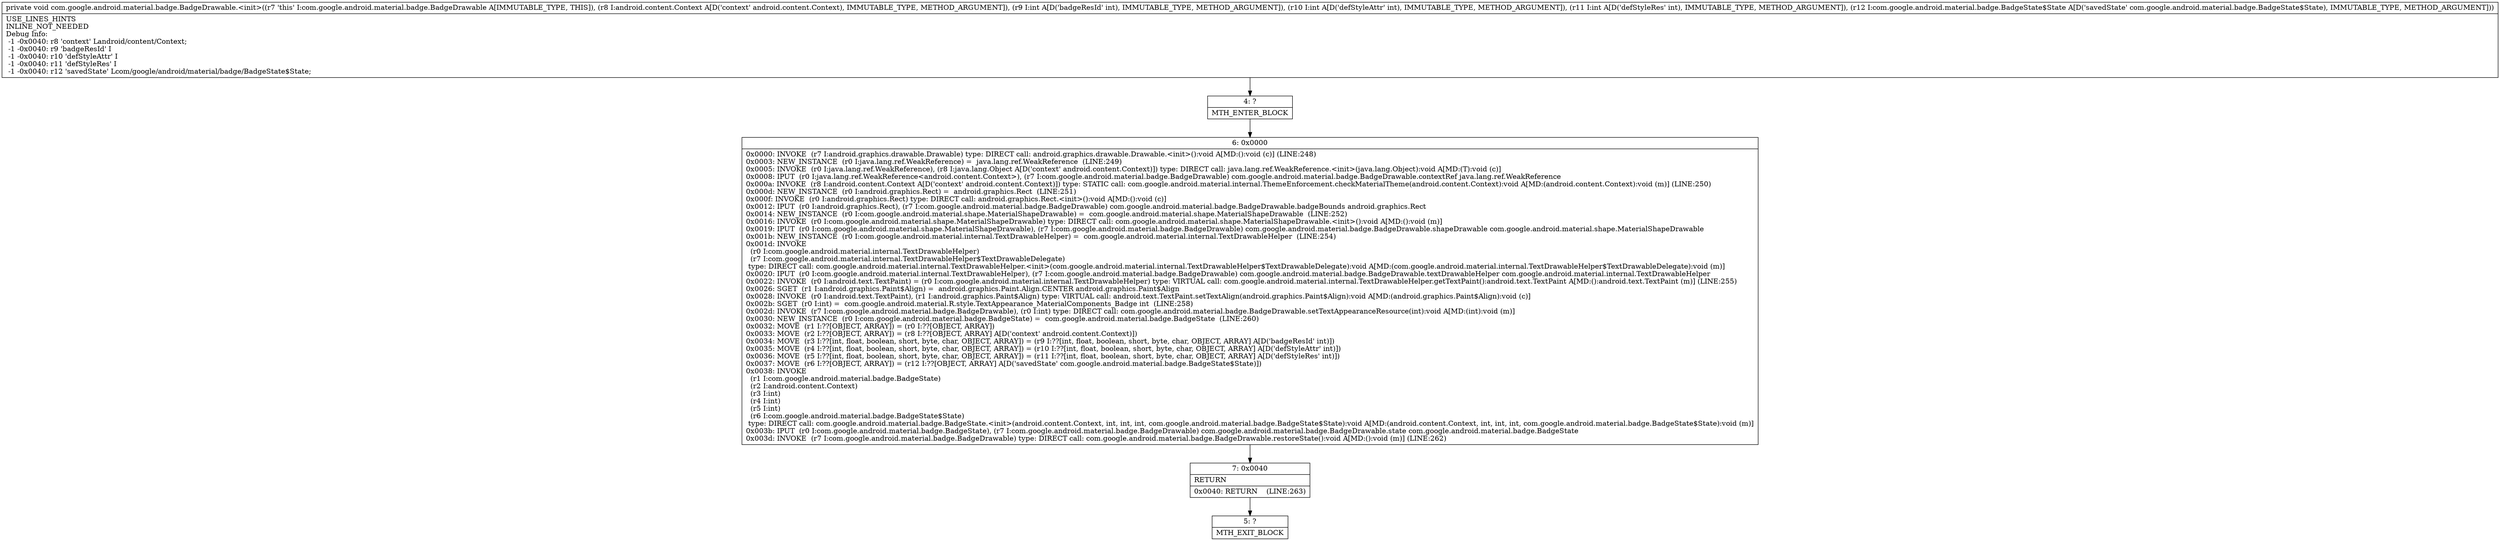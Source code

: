 digraph "CFG forcom.google.android.material.badge.BadgeDrawable.\<init\>(Landroid\/content\/Context;IIILcom\/google\/android\/material\/badge\/BadgeState$State;)V" {
Node_4 [shape=record,label="{4\:\ ?|MTH_ENTER_BLOCK\l}"];
Node_6 [shape=record,label="{6\:\ 0x0000|0x0000: INVOKE  (r7 I:android.graphics.drawable.Drawable) type: DIRECT call: android.graphics.drawable.Drawable.\<init\>():void A[MD:():void (c)] (LINE:248)\l0x0003: NEW_INSTANCE  (r0 I:java.lang.ref.WeakReference) =  java.lang.ref.WeakReference  (LINE:249)\l0x0005: INVOKE  (r0 I:java.lang.ref.WeakReference), (r8 I:java.lang.Object A[D('context' android.content.Context)]) type: DIRECT call: java.lang.ref.WeakReference.\<init\>(java.lang.Object):void A[MD:(T):void (c)]\l0x0008: IPUT  (r0 I:java.lang.ref.WeakReference\<android.content.Context\>), (r7 I:com.google.android.material.badge.BadgeDrawable) com.google.android.material.badge.BadgeDrawable.contextRef java.lang.ref.WeakReference \l0x000a: INVOKE  (r8 I:android.content.Context A[D('context' android.content.Context)]) type: STATIC call: com.google.android.material.internal.ThemeEnforcement.checkMaterialTheme(android.content.Context):void A[MD:(android.content.Context):void (m)] (LINE:250)\l0x000d: NEW_INSTANCE  (r0 I:android.graphics.Rect) =  android.graphics.Rect  (LINE:251)\l0x000f: INVOKE  (r0 I:android.graphics.Rect) type: DIRECT call: android.graphics.Rect.\<init\>():void A[MD:():void (c)]\l0x0012: IPUT  (r0 I:android.graphics.Rect), (r7 I:com.google.android.material.badge.BadgeDrawable) com.google.android.material.badge.BadgeDrawable.badgeBounds android.graphics.Rect \l0x0014: NEW_INSTANCE  (r0 I:com.google.android.material.shape.MaterialShapeDrawable) =  com.google.android.material.shape.MaterialShapeDrawable  (LINE:252)\l0x0016: INVOKE  (r0 I:com.google.android.material.shape.MaterialShapeDrawable) type: DIRECT call: com.google.android.material.shape.MaterialShapeDrawable.\<init\>():void A[MD:():void (m)]\l0x0019: IPUT  (r0 I:com.google.android.material.shape.MaterialShapeDrawable), (r7 I:com.google.android.material.badge.BadgeDrawable) com.google.android.material.badge.BadgeDrawable.shapeDrawable com.google.android.material.shape.MaterialShapeDrawable \l0x001b: NEW_INSTANCE  (r0 I:com.google.android.material.internal.TextDrawableHelper) =  com.google.android.material.internal.TextDrawableHelper  (LINE:254)\l0x001d: INVOKE  \l  (r0 I:com.google.android.material.internal.TextDrawableHelper)\l  (r7 I:com.google.android.material.internal.TextDrawableHelper$TextDrawableDelegate)\l type: DIRECT call: com.google.android.material.internal.TextDrawableHelper.\<init\>(com.google.android.material.internal.TextDrawableHelper$TextDrawableDelegate):void A[MD:(com.google.android.material.internal.TextDrawableHelper$TextDrawableDelegate):void (m)]\l0x0020: IPUT  (r0 I:com.google.android.material.internal.TextDrawableHelper), (r7 I:com.google.android.material.badge.BadgeDrawable) com.google.android.material.badge.BadgeDrawable.textDrawableHelper com.google.android.material.internal.TextDrawableHelper \l0x0022: INVOKE  (r0 I:android.text.TextPaint) = (r0 I:com.google.android.material.internal.TextDrawableHelper) type: VIRTUAL call: com.google.android.material.internal.TextDrawableHelper.getTextPaint():android.text.TextPaint A[MD:():android.text.TextPaint (m)] (LINE:255)\l0x0026: SGET  (r1 I:android.graphics.Paint$Align) =  android.graphics.Paint.Align.CENTER android.graphics.Paint$Align \l0x0028: INVOKE  (r0 I:android.text.TextPaint), (r1 I:android.graphics.Paint$Align) type: VIRTUAL call: android.text.TextPaint.setTextAlign(android.graphics.Paint$Align):void A[MD:(android.graphics.Paint$Align):void (c)]\l0x002b: SGET  (r0 I:int) =  com.google.android.material.R.style.TextAppearance_MaterialComponents_Badge int  (LINE:258)\l0x002d: INVOKE  (r7 I:com.google.android.material.badge.BadgeDrawable), (r0 I:int) type: DIRECT call: com.google.android.material.badge.BadgeDrawable.setTextAppearanceResource(int):void A[MD:(int):void (m)]\l0x0030: NEW_INSTANCE  (r0 I:com.google.android.material.badge.BadgeState) =  com.google.android.material.badge.BadgeState  (LINE:260)\l0x0032: MOVE  (r1 I:??[OBJECT, ARRAY]) = (r0 I:??[OBJECT, ARRAY]) \l0x0033: MOVE  (r2 I:??[OBJECT, ARRAY]) = (r8 I:??[OBJECT, ARRAY] A[D('context' android.content.Context)]) \l0x0034: MOVE  (r3 I:??[int, float, boolean, short, byte, char, OBJECT, ARRAY]) = (r9 I:??[int, float, boolean, short, byte, char, OBJECT, ARRAY] A[D('badgeResId' int)]) \l0x0035: MOVE  (r4 I:??[int, float, boolean, short, byte, char, OBJECT, ARRAY]) = (r10 I:??[int, float, boolean, short, byte, char, OBJECT, ARRAY] A[D('defStyleAttr' int)]) \l0x0036: MOVE  (r5 I:??[int, float, boolean, short, byte, char, OBJECT, ARRAY]) = (r11 I:??[int, float, boolean, short, byte, char, OBJECT, ARRAY] A[D('defStyleRes' int)]) \l0x0037: MOVE  (r6 I:??[OBJECT, ARRAY]) = (r12 I:??[OBJECT, ARRAY] A[D('savedState' com.google.android.material.badge.BadgeState$State)]) \l0x0038: INVOKE  \l  (r1 I:com.google.android.material.badge.BadgeState)\l  (r2 I:android.content.Context)\l  (r3 I:int)\l  (r4 I:int)\l  (r5 I:int)\l  (r6 I:com.google.android.material.badge.BadgeState$State)\l type: DIRECT call: com.google.android.material.badge.BadgeState.\<init\>(android.content.Context, int, int, int, com.google.android.material.badge.BadgeState$State):void A[MD:(android.content.Context, int, int, int, com.google.android.material.badge.BadgeState$State):void (m)]\l0x003b: IPUT  (r0 I:com.google.android.material.badge.BadgeState), (r7 I:com.google.android.material.badge.BadgeDrawable) com.google.android.material.badge.BadgeDrawable.state com.google.android.material.badge.BadgeState \l0x003d: INVOKE  (r7 I:com.google.android.material.badge.BadgeDrawable) type: DIRECT call: com.google.android.material.badge.BadgeDrawable.restoreState():void A[MD:():void (m)] (LINE:262)\l}"];
Node_7 [shape=record,label="{7\:\ 0x0040|RETURN\l|0x0040: RETURN    (LINE:263)\l}"];
Node_5 [shape=record,label="{5\:\ ?|MTH_EXIT_BLOCK\l}"];
MethodNode[shape=record,label="{private void com.google.android.material.badge.BadgeDrawable.\<init\>((r7 'this' I:com.google.android.material.badge.BadgeDrawable A[IMMUTABLE_TYPE, THIS]), (r8 I:android.content.Context A[D('context' android.content.Context), IMMUTABLE_TYPE, METHOD_ARGUMENT]), (r9 I:int A[D('badgeResId' int), IMMUTABLE_TYPE, METHOD_ARGUMENT]), (r10 I:int A[D('defStyleAttr' int), IMMUTABLE_TYPE, METHOD_ARGUMENT]), (r11 I:int A[D('defStyleRes' int), IMMUTABLE_TYPE, METHOD_ARGUMENT]), (r12 I:com.google.android.material.badge.BadgeState$State A[D('savedState' com.google.android.material.badge.BadgeState$State), IMMUTABLE_TYPE, METHOD_ARGUMENT]))  | USE_LINES_HINTS\lINLINE_NOT_NEEDED\lDebug Info:\l  \-1 \-0x0040: r8 'context' Landroid\/content\/Context;\l  \-1 \-0x0040: r9 'badgeResId' I\l  \-1 \-0x0040: r10 'defStyleAttr' I\l  \-1 \-0x0040: r11 'defStyleRes' I\l  \-1 \-0x0040: r12 'savedState' Lcom\/google\/android\/material\/badge\/BadgeState$State;\l}"];
MethodNode -> Node_4;Node_4 -> Node_6;
Node_6 -> Node_7;
Node_7 -> Node_5;
}

